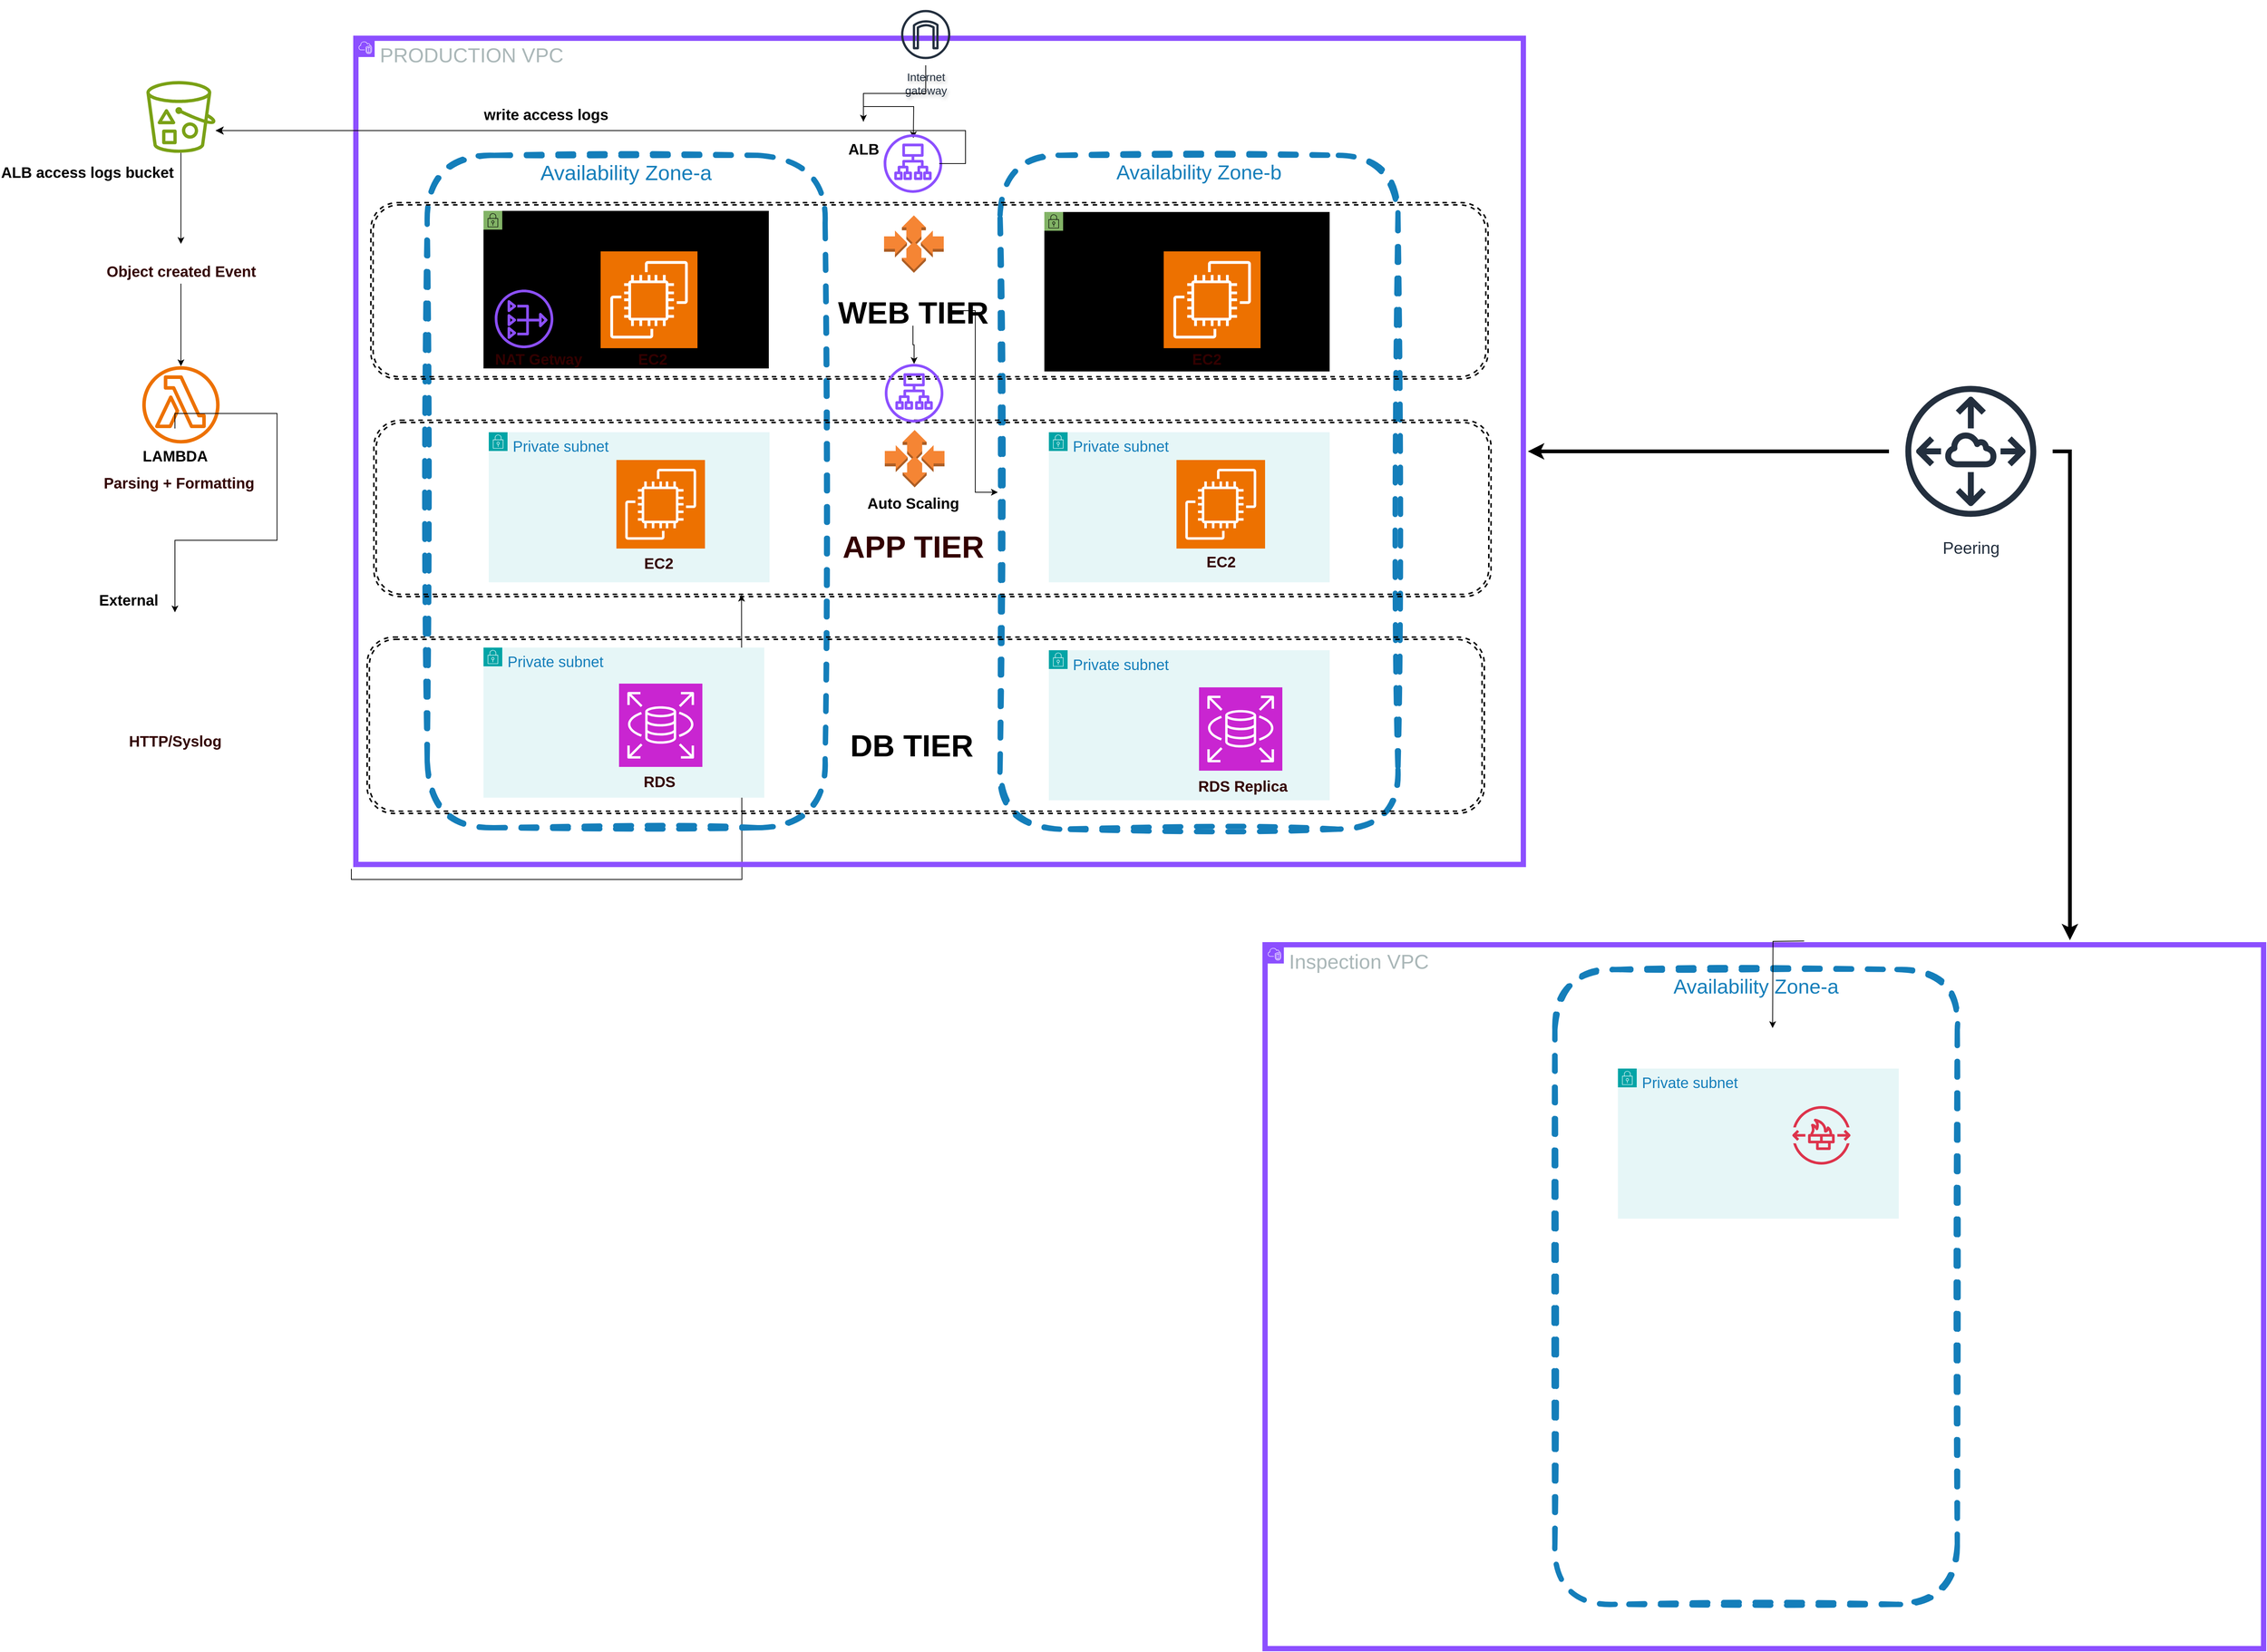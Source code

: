 <mxfile version="28.1.1">
  <diagram name="Page-1" id="6AxY8d68MYG01BG7uqcW">
    <mxGraphModel dx="4360" dy="1512" grid="0" gridSize="10" guides="1" tooltips="1" connect="1" arrows="1" fold="1" page="1" pageScale="1" pageWidth="1600" pageHeight="1200" background="light-dark(#FFFFFF,#FFFFFF)" math="0" shadow="0">
      <root>
        <mxCell id="0" />
        <mxCell id="1" parent="0" />
        <mxCell id="VVqcYURe2gfnDvIVS-2d-152" value="Private subnet" style="points=[[0,0],[0.25,0],[0.5,0],[0.75,0],[1,0],[1,0.25],[1,0.5],[1,0.75],[1,1],[0.75,1],[0.5,1],[0.25,1],[0,1],[0,0.75],[0,0.5],[0,0.25]];outlineConnect=0;gradientColor=none;html=1;whiteSpace=wrap;fontSize=20;fontStyle=0;container=1;pointerEvents=0;collapsible=0;recursiveResize=0;shape=mxgraph.aws4.group;grIcon=mxgraph.aws4.group_security_group;grStroke=0;strokeColor=#00A4A6;fillColor=light-dark(#E6F6F7,#FFCCCC);verticalAlign=top;align=left;spacingLeft=30;fontColor=light-dark(#147EBA,#000066);dashed=0;" vertex="1" parent="1">
          <mxGeometry x="589" y="1443" width="374" height="200" as="geometry" />
        </mxCell>
        <mxCell id="VVqcYURe2gfnDvIVS-2d-6" style="edgeStyle=orthogonalEdgeStyle;rounded=0;orthogonalLoop=1;jettySize=auto;html=1;exitX=0;exitY=1;exitDx=0;exitDy=0;" edge="1" parent="1" source="VVqcYURe2gfnDvIVS-2d-5">
          <mxGeometry relative="1" as="geometry">
            <mxPoint x="-578.333" y="811.667" as="targetPoint" />
          </mxGeometry>
        </mxCell>
        <mxCell id="VVqcYURe2gfnDvIVS-2d-5" value="PRODUCTION VPC" style="points=[[0,0],[0.25,0],[0.5,0],[0.75,0],[1,0],[1,0.25],[1,0.5],[1,0.75],[1,1],[0.75,1],[0.5,1],[0.25,1],[0,1],[0,0.75],[0,0.5],[0,0.25]];outlineConnect=0;gradientColor=none;html=1;whiteSpace=wrap;fontSize=27;fontStyle=0;container=1;pointerEvents=0;collapsible=0;recursiveResize=0;shape=mxgraph.aws4.group;grIcon=mxgraph.aws4.group_vpc2;strokeColor=#8C4FFF;fillColor=none;verticalAlign=top;align=left;spacingLeft=30;fontColor=#AAB7B8;strokeWidth=7;perimeterSpacing=6;" vertex="1" parent="1">
          <mxGeometry x="-1092" y="70" width="1555" height="1101" as="geometry" />
        </mxCell>
        <mxCell id="VVqcYURe2gfnDvIVS-2d-8" value="Availability Zone-a" style="fillColor=none;strokeColor=#147EBA;dashed=1;verticalAlign=top;fontStyle=0;fontColor=#147EBA;whiteSpace=wrap;html=1;strokeWidth=7;rounded=1;glass=0;sketch=1;curveFitting=1;jiggle=2;arcSize=17;fontSize=28;" vertex="1" parent="VVqcYURe2gfnDvIVS-2d-5">
          <mxGeometry x="95" y="156" width="530" height="896" as="geometry" />
        </mxCell>
        <mxCell id="VVqcYURe2gfnDvIVS-2d-9" value="Availability Zone-b" style="fillColor=none;strokeColor=#147EBA;dashed=1;verticalAlign=top;fontStyle=0;fontColor=#147EBA;whiteSpace=wrap;html=1;strokeWidth=7;perimeterSpacing=3;rounded=1;glass=0;shadow=0;sketch=1;curveFitting=1;jiggle=2;fontSize=27;" vertex="1" parent="VVqcYURe2gfnDvIVS-2d-5">
          <mxGeometry x="858" y="156" width="530" height="898" as="geometry" />
        </mxCell>
        <mxCell id="VVqcYURe2gfnDvIVS-2d-26" value="" style="edgeStyle=orthogonalEdgeStyle;rounded=0;orthogonalLoop=1;jettySize=auto;html=1;" edge="1" parent="VVqcYURe2gfnDvIVS-2d-5" source="VVqcYURe2gfnDvIVS-2d-89">
          <mxGeometry relative="1" as="geometry">
            <mxPoint x="742.5" y="133" as="targetPoint" />
          </mxGeometry>
        </mxCell>
        <mxCell id="VVqcYURe2gfnDvIVS-2d-10" value="Internet&#xa;gateway" style="sketch=0;outlineConnect=0;fontColor=light-dark(#232F3E, #021731);gradientColor=none;strokeColor=light-dark(#232F3E,#0000FF);fillColor=none;dashed=0;verticalLabelPosition=bottom;verticalAlign=top;align=center;html=1;fontSize=15;fontStyle=0;aspect=fixed;shape=mxgraph.aws4.resourceIcon;resIcon=mxgraph.aws4.internet_gateway;strokeWidth=10;textShadow=1;" vertex="1" parent="VVqcYURe2gfnDvIVS-2d-5">
          <mxGeometry x="718" y="-46" width="82" height="82" as="geometry" />
        </mxCell>
        <mxCell id="VVqcYURe2gfnDvIVS-2d-12" value="" style="shape=ext;double=1;rounded=1;whiteSpace=wrap;html=1;fillColor=none;strokeWidth=2;strokeColor=light-dark(#000000,#990000);dashed=1;" vertex="1" parent="VVqcYURe2gfnDvIVS-2d-5">
          <mxGeometry x="20" y="219" width="1488" height="235" as="geometry" />
        </mxCell>
        <mxCell id="VVqcYURe2gfnDvIVS-2d-13" value="" style="shape=ext;double=1;rounded=1;whiteSpace=wrap;html=1;fillColor=none;strokeWidth=2;strokeColor=light-dark(#000000,#990000);dashed=1;" vertex="1" parent="VVqcYURe2gfnDvIVS-2d-5">
          <mxGeometry x="24" y="509" width="1488" height="235" as="geometry" />
        </mxCell>
        <mxCell id="VVqcYURe2gfnDvIVS-2d-14" value="" style="shape=ext;double=1;rounded=1;whiteSpace=wrap;html=1;fillColor=none;strokeWidth=2;strokeColor=light-dark(#000000,#990000);dashed=1;" vertex="1" parent="VVqcYURe2gfnDvIVS-2d-5">
          <mxGeometry x="15" y="798" width="1488" height="235" as="geometry" />
        </mxCell>
        <mxCell id="VVqcYURe2gfnDvIVS-2d-21" value="" style="outlineConnect=0;dashed=0;verticalLabelPosition=bottom;verticalAlign=top;align=center;html=1;shape=mxgraph.aws3.auto_scaling;fillColor=#F58534;gradientColor=none;" vertex="1" parent="VVqcYURe2gfnDvIVS-2d-5">
          <mxGeometry x="703.5" y="236" width="79.5" height="76.5" as="geometry" />
        </mxCell>
        <mxCell id="VVqcYURe2gfnDvIVS-2d-24" value="Public subnet" style="points=[[0,0],[0.25,0],[0.5,0],[0.75,0],[1,0],[1,0.25],[1,0.5],[1,0.75],[1,1],[0.75,1],[0.5,1],[0.25,1],[0,1],[0,0.75],[0,0.5],[0,0.25]];outlineConnect=0;gradientColor=none;fontSize=24;fontStyle=1;container=1;pointerEvents=0;collapsible=0;recursiveResize=0;shape=mxgraph.aws4.group;grIcon=mxgraph.aws4.group_security_group;grStroke=0;strokeColor=light-dark(#82B366,#006600);fillColor=light-dark(#000000,#CCFF99);verticalAlign=top;align=left;spacingLeft=30;dashed=0;strokeWidth=22;perimeterSpacing=5;labelBackgroundColor=none;textShadow=0;html=1;whiteSpace=wrap;fontFamily=Helvetica;labelBorderColor=none;spacing=-1;fontColor=light-dark(#000000,#009900);" vertex="1" parent="VVqcYURe2gfnDvIVS-2d-5">
          <mxGeometry x="170" y="230" width="380" height="210" as="geometry" />
        </mxCell>
        <mxCell id="VVqcYURe2gfnDvIVS-2d-17" value="" style="sketch=0;points=[[0,0,0],[0.25,0,0],[0.5,0,0],[0.75,0,0],[1,0,0],[0,1,0],[0.25,1,0],[0.5,1,0],[0.75,1,0],[1,1,0],[0,0.25,0],[0,0.5,0],[0,0.75,0],[1,0.25,0],[1,0.5,0],[1,0.75,0]];outlineConnect=0;fontColor=#232F3E;fillColor=#ED7100;strokeColor=#ffffff;dashed=0;verticalLabelPosition=bottom;verticalAlign=top;align=center;html=1;fontSize=12;fontStyle=0;aspect=fixed;shape=mxgraph.aws4.resourceIcon;resIcon=mxgraph.aws4.ec2;" vertex="1" parent="VVqcYURe2gfnDvIVS-2d-5">
          <mxGeometry x="326" y="284" width="129" height="129" as="geometry" />
        </mxCell>
        <mxCell id="VVqcYURe2gfnDvIVS-2d-15" value="" style="sketch=0;outlineConnect=0;fontColor=#232F3E;gradientColor=none;fillColor=#8C4FFF;strokeColor=none;dashed=0;verticalLabelPosition=bottom;verticalAlign=top;align=center;html=1;fontSize=12;fontStyle=0;aspect=fixed;pointerEvents=1;shape=mxgraph.aws4.nat_gateway;" vertex="1" parent="VVqcYURe2gfnDvIVS-2d-5">
          <mxGeometry x="185" y="335" width="78" height="78" as="geometry" />
        </mxCell>
        <mxCell id="VVqcYURe2gfnDvIVS-2d-25" value="Public subnet" style="points=[[0,0],[0.25,0],[0.5,0],[0.75,0],[1,0],[1,0.25],[1,0.5],[1,0.75],[1,1],[0.75,1],[0.5,1],[0.25,1],[0,1],[0,0.75],[0,0.5],[0,0.25]];outlineConnect=0;gradientColor=none;fontSize=24;fontStyle=1;container=1;pointerEvents=0;collapsible=0;recursiveResize=0;shape=mxgraph.aws4.group;grIcon=mxgraph.aws4.group_security_group;grStroke=0;strokeColor=light-dark(#82B366,#006600);fillColor=light-dark(#000000,#CCFF99);verticalAlign=top;align=left;spacingLeft=30;dashed=0;strokeWidth=22;perimeterSpacing=5;labelBackgroundColor=none;textShadow=0;html=1;whiteSpace=wrap;fontFamily=Helvetica;labelBorderColor=none;spacing=-1;fontColor=light-dark(#000000,#009900);" vertex="1" parent="VVqcYURe2gfnDvIVS-2d-5">
          <mxGeometry x="917" y="231.5" width="380" height="212.5" as="geometry" />
        </mxCell>
        <mxCell id="VVqcYURe2gfnDvIVS-2d-93" value="&lt;h1&gt;&lt;font style=&quot;color: light-dark(rgb(51, 0, 0), rgb(20, 17, 17));&quot;&gt;&lt;span style=&quot;font-size: 20px;&quot;&gt;EC2&lt;/span&gt;&lt;/font&gt;&lt;/h1&gt;" style="text;strokeColor=none;fillColor=none;html=1;fontSize=24;fontStyle=1;verticalAlign=middle;align=center;" vertex="1" parent="VVqcYURe2gfnDvIVS-2d-25">
          <mxGeometry x="100" y="159.5" width="232" height="53" as="geometry" />
        </mxCell>
        <mxCell id="VVqcYURe2gfnDvIVS-2d-27" value="" style="sketch=0;points=[[0,0,0],[0.25,0,0],[0.5,0,0],[0.75,0,0],[1,0,0],[0,1,0],[0.25,1,0],[0.5,1,0],[0.75,1,0],[1,1,0],[0,0.25,0],[0,0.5,0],[0,0.75,0],[1,0.25,0],[1,0.5,0],[1,0.75,0]];outlineConnect=0;fontColor=#232F3E;fillColor=#ED7100;strokeColor=#ffffff;dashed=0;verticalLabelPosition=bottom;verticalAlign=top;align=center;html=1;fontSize=13;fontStyle=0;aspect=fixed;shape=mxgraph.aws4.resourceIcon;resIcon=mxgraph.aws4.ec2;" vertex="1" parent="VVqcYURe2gfnDvIVS-2d-5">
          <mxGeometry x="1076" y="284" width="129" height="129" as="geometry" />
        </mxCell>
        <mxCell id="VVqcYURe2gfnDvIVS-2d-28" value="Private subnet" style="points=[[0,0],[0.25,0],[0.5,0],[0.75,0],[1,0],[1,0.25],[1,0.5],[1,0.75],[1,1],[0.75,1],[0.5,1],[0.25,1],[0,1],[0,0.75],[0,0.5],[0,0.25]];outlineConnect=0;gradientColor=none;html=1;whiteSpace=wrap;fontSize=20;fontStyle=0;container=1;pointerEvents=0;collapsible=0;recursiveResize=0;shape=mxgraph.aws4.group;grIcon=mxgraph.aws4.group_security_group;grStroke=0;strokeColor=#00A4A6;fillColor=light-dark(#E6F6F7,#99CCFF);verticalAlign=top;align=left;spacingLeft=30;fontColor=light-dark(#147EBA,#000066);dashed=0;" vertex="1" parent="VVqcYURe2gfnDvIVS-2d-5">
          <mxGeometry x="177" y="525" width="374" height="200" as="geometry" />
        </mxCell>
        <mxCell id="VVqcYURe2gfnDvIVS-2d-18" value="" style="sketch=0;points=[[0,0,0],[0.25,0,0],[0.5,0,0],[0.75,0,0],[1,0,0],[0,1,0],[0.25,1,0],[0.5,1,0],[0.75,1,0],[1,1,0],[0,0.25,0],[0,0.5,0],[0,0.75,0],[1,0.25,0],[1,0.5,0],[1,0.75,0]];outlineConnect=0;fontColor=#232F3E;fillColor=#ED7100;strokeColor=#ffffff;dashed=0;verticalLabelPosition=bottom;verticalAlign=top;align=center;html=1;fontSize=12;fontStyle=0;aspect=fixed;shape=mxgraph.aws4.resourceIcon;resIcon=mxgraph.aws4.ec2;" vertex="1" parent="VVqcYURe2gfnDvIVS-2d-28">
          <mxGeometry x="170" y="37" width="118" height="118" as="geometry" />
        </mxCell>
        <mxCell id="VVqcYURe2gfnDvIVS-2d-95" value="&lt;h1&gt;&lt;font style=&quot;color: light-dark(rgb(51, 0, 0), rgb(20, 17, 17));&quot;&gt;&lt;span style=&quot;font-size: 20px;&quot;&gt;EC2&lt;/span&gt;&lt;/font&gt;&lt;/h1&gt;" style="text;strokeColor=none;fillColor=none;html=1;fontSize=24;fontStyle=1;verticalAlign=middle;align=center;" vertex="1" parent="VVqcYURe2gfnDvIVS-2d-28">
          <mxGeometry x="110" y="138" width="232" height="53" as="geometry" />
        </mxCell>
        <mxCell id="VVqcYURe2gfnDvIVS-2d-35" value="Private subnet" style="points=[[0,0],[0.25,0],[0.5,0],[0.75,0],[1,0],[1,0.25],[1,0.5],[1,0.75],[1,1],[0.75,1],[0.5,1],[0.25,1],[0,1],[0,0.75],[0,0.5],[0,0.25]];outlineConnect=0;gradientColor=none;html=1;whiteSpace=wrap;fontSize=20;fontStyle=0;container=1;pointerEvents=0;collapsible=0;recursiveResize=0;shape=mxgraph.aws4.group;grIcon=mxgraph.aws4.group_security_group;grStroke=0;strokeColor=#00A4A6;fillColor=light-dark(#E6F6F7,#99CCFF);verticalAlign=top;align=left;spacingLeft=30;fontColor=light-dark(#147EBA,#000066);dashed=0;" vertex="1" parent="VVqcYURe2gfnDvIVS-2d-5">
          <mxGeometry x="170" y="812" width="374" height="200" as="geometry" />
        </mxCell>
        <mxCell id="VVqcYURe2gfnDvIVS-2d-19" value="" style="sketch=0;points=[[0,0,0],[0.25,0,0],[0.5,0,0],[0.75,0,0],[1,0,0],[0,1,0],[0.25,1,0],[0.5,1,0],[0.75,1,0],[1,1,0],[0,0.25,0],[0,0.5,0],[0,0.75,0],[1,0.25,0],[1,0.5,0],[1,0.75,0]];outlineConnect=0;fontColor=#232F3E;fillColor=#C925D1;strokeColor=#ffffff;dashed=0;verticalLabelPosition=bottom;verticalAlign=top;align=center;html=1;fontSize=12;fontStyle=0;aspect=fixed;shape=mxgraph.aws4.resourceIcon;resIcon=mxgraph.aws4.rds;" vertex="1" parent="VVqcYURe2gfnDvIVS-2d-35">
          <mxGeometry x="180.5" y="48" width="111" height="111" as="geometry" />
        </mxCell>
        <mxCell id="VVqcYURe2gfnDvIVS-2d-33" value="Private subnet" style="points=[[0,0],[0.25,0],[0.5,0],[0.75,0],[1,0],[1,0.25],[1,0.5],[1,0.75],[1,1],[0.75,1],[0.5,1],[0.25,1],[0,1],[0,0.75],[0,0.5],[0,0.25]];outlineConnect=0;gradientColor=none;html=1;whiteSpace=wrap;fontSize=20;fontStyle=0;container=1;pointerEvents=0;collapsible=0;recursiveResize=0;shape=mxgraph.aws4.group;grIcon=mxgraph.aws4.group_security_group;grStroke=0;strokeColor=#00A4A6;fillColor=light-dark(#E6F6F7,#99CCFF);verticalAlign=top;align=left;spacingLeft=30;fontColor=light-dark(#147EBA,#000066);dashed=0;" vertex="1" parent="VVqcYURe2gfnDvIVS-2d-5">
          <mxGeometry x="923" y="525" width="374" height="200" as="geometry" />
        </mxCell>
        <mxCell id="VVqcYURe2gfnDvIVS-2d-34" value="" style="sketch=0;points=[[0,0,0],[0.25,0,0],[0.5,0,0],[0.75,0,0],[1,0,0],[0,1,0],[0.25,1,0],[0.5,1,0],[0.75,1,0],[1,1,0],[0,0.25,0],[0,0.5,0],[0,0.75,0],[1,0.25,0],[1,0.5,0],[1,0.75,0]];outlineConnect=0;fontColor=#232F3E;fillColor=#ED7100;strokeColor=#ffffff;dashed=0;verticalLabelPosition=bottom;verticalAlign=top;align=center;html=1;fontSize=12;fontStyle=0;aspect=fixed;shape=mxgraph.aws4.resourceIcon;resIcon=mxgraph.aws4.ec2;" vertex="1" parent="VVqcYURe2gfnDvIVS-2d-33">
          <mxGeometry x="170" y="37" width="118" height="118" as="geometry" />
        </mxCell>
        <mxCell id="VVqcYURe2gfnDvIVS-2d-94" value="&lt;h1&gt;&lt;font style=&quot;color: light-dark(rgb(51, 0, 0), rgb(20, 17, 17));&quot;&gt;&lt;span style=&quot;font-size: 20px;&quot;&gt;EC2&lt;/span&gt;&lt;/font&gt;&lt;/h1&gt;" style="text;strokeColor=none;fillColor=none;html=1;fontSize=24;fontStyle=1;verticalAlign=middle;align=center;" vertex="1" parent="VVqcYURe2gfnDvIVS-2d-33">
          <mxGeometry x="113" y="136" width="232" height="53" as="geometry" />
        </mxCell>
        <mxCell id="VVqcYURe2gfnDvIVS-2d-31" value="Private subnet" style="points=[[0,0],[0.25,0],[0.5,0],[0.75,0],[1,0],[1,0.25],[1,0.5],[1,0.75],[1,1],[0.75,1],[0.5,1],[0.25,1],[0,1],[0,0.75],[0,0.5],[0,0.25]];outlineConnect=0;gradientColor=none;html=1;whiteSpace=wrap;fontSize=20;fontStyle=0;container=1;pointerEvents=0;collapsible=0;recursiveResize=0;shape=mxgraph.aws4.group;grIcon=mxgraph.aws4.group_security_group;grStroke=0;strokeColor=#00A4A6;fillColor=light-dark(#E6F6F7,#99CCFF);verticalAlign=top;align=left;spacingLeft=30;fontColor=light-dark(#147EBA,#000066);dashed=0;" vertex="1" parent="VVqcYURe2gfnDvIVS-2d-5">
          <mxGeometry x="923" y="815.5" width="374" height="200" as="geometry" />
        </mxCell>
        <mxCell id="VVqcYURe2gfnDvIVS-2d-37" value="" style="sketch=0;points=[[0,0,0],[0.25,0,0],[0.5,0,0],[0.75,0,0],[1,0,0],[0,1,0],[0.25,1,0],[0.5,1,0],[0.75,1,0],[1,1,0],[0,0.25,0],[0,0.5,0],[0,0.75,0],[1,0.25,0],[1,0.5,0],[1,0.75,0]];outlineConnect=0;fontColor=#232F3E;fillColor=#C925D1;strokeColor=#ffffff;dashed=0;verticalLabelPosition=bottom;verticalAlign=top;align=center;html=1;fontSize=12;fontStyle=0;aspect=fixed;shape=mxgraph.aws4.resourceIcon;resIcon=mxgraph.aws4.rds;" vertex="1" parent="VVqcYURe2gfnDvIVS-2d-31">
          <mxGeometry x="200" y="49.5" width="111" height="111" as="geometry" />
        </mxCell>
        <mxCell id="VVqcYURe2gfnDvIVS-2d-41" value="" style="outlineConnect=0;dashed=0;verticalLabelPosition=bottom;verticalAlign=top;align=center;html=1;shape=mxgraph.aws3.auto_scaling;fillColor=#F58534;gradientColor=none;" vertex="1" parent="VVqcYURe2gfnDvIVS-2d-5">
          <mxGeometry x="704.5" y="522" width="79.5" height="76.5" as="geometry" />
        </mxCell>
        <mxCell id="VVqcYURe2gfnDvIVS-2d-43" value="" style="sketch=0;outlineConnect=0;fontColor=#232F3E;gradientColor=none;fillColor=#8C4FFF;strokeColor=none;dashed=0;verticalLabelPosition=bottom;verticalAlign=top;align=center;html=1;fontSize=12;fontStyle=0;aspect=fixed;pointerEvents=1;shape=mxgraph.aws4.application_load_balancer;" vertex="1" parent="VVqcYURe2gfnDvIVS-2d-5">
          <mxGeometry x="703" y="128" width="78" height="78" as="geometry" />
        </mxCell>
        <mxCell id="VVqcYURe2gfnDvIVS-2d-42" value="" style="sketch=0;outlineConnect=0;fontColor=#232F3E;gradientColor=none;fillColor=#8C4FFF;strokeColor=none;dashed=0;verticalLabelPosition=bottom;verticalAlign=top;align=center;html=1;fontSize=12;fontStyle=0;aspect=fixed;pointerEvents=1;shape=mxgraph.aws4.application_load_balancer;" vertex="1" parent="VVqcYURe2gfnDvIVS-2d-5">
          <mxGeometry x="704.5" y="434" width="78" height="78" as="geometry" />
        </mxCell>
        <mxCell id="VVqcYURe2gfnDvIVS-2d-45" value="" style="edgeStyle=orthogonalEdgeStyle;rounded=0;orthogonalLoop=1;jettySize=auto;html=1;" edge="1" parent="VVqcYURe2gfnDvIVS-2d-5" source="VVqcYURe2gfnDvIVS-2d-44" target="VVqcYURe2gfnDvIVS-2d-9">
          <mxGeometry relative="1" as="geometry" />
        </mxCell>
        <mxCell id="VVqcYURe2gfnDvIVS-2d-46" value="" style="edgeStyle=orthogonalEdgeStyle;rounded=0;orthogonalLoop=1;jettySize=auto;html=1;" edge="1" parent="VVqcYURe2gfnDvIVS-2d-5" source="VVqcYURe2gfnDvIVS-2d-44" target="VVqcYURe2gfnDvIVS-2d-42">
          <mxGeometry relative="1" as="geometry" />
        </mxCell>
        <mxCell id="VVqcYURe2gfnDvIVS-2d-44" value="&lt;h1&gt;&lt;font style=&quot;color: light-dark(rgb(0, 0, 0), rgb(51, 0, 0)); font-size: 41px;&quot;&gt;WEB TIER&lt;/font&gt;&lt;/h1&gt;" style="text;strokeColor=none;fillColor=none;html=1;fontSize=24;fontStyle=1;verticalAlign=middle;align=center;" vertex="1" parent="VVqcYURe2gfnDvIVS-2d-5">
          <mxGeometry x="692" y="343" width="100" height="40" as="geometry" />
        </mxCell>
        <mxCell id="VVqcYURe2gfnDvIVS-2d-76" value="&lt;h1&gt;&lt;font style=&quot;font-size: 41px; color: light-dark(rgb(0, 0, 0), rgb(102, 0, 102));&quot;&gt;DB TIER&lt;/font&gt;&lt;/h1&gt;" style="text;strokeColor=none;fillColor=none;html=1;fontSize=24;fontStyle=1;verticalAlign=middle;align=center;" vertex="1" parent="VVqcYURe2gfnDvIVS-2d-5">
          <mxGeometry x="690" y="920" width="100" height="40" as="geometry" />
        </mxCell>
        <mxCell id="VVqcYURe2gfnDvIVS-2d-75" value="&lt;h1&gt;&lt;font style=&quot;color: light-dark(rgb(51, 0, 0), rgb(153, 76, 0));&quot;&gt;&lt;span style=&quot;font-size: 41px;&quot;&gt;APP TIER&lt;/span&gt;&lt;/font&gt;&lt;/h1&gt;" style="text;strokeColor=none;fillColor=none;html=1;fontSize=24;fontStyle=1;verticalAlign=middle;align=center;" vertex="1" parent="VVqcYURe2gfnDvIVS-2d-5">
          <mxGeometry x="692" y="655" width="100" height="40" as="geometry" />
        </mxCell>
        <mxCell id="VVqcYURe2gfnDvIVS-2d-79" value="" style="edgeStyle=elbowEdgeStyle;elbow=horizontal;endArrow=classic;html=1;curved=0;rounded=0;endSize=8;startSize=8;strokeColor=light-dark(#000000,#006633);" edge="1" parent="VVqcYURe2gfnDvIVS-2d-5" target="VVqcYURe2gfnDvIVS-2d-77">
          <mxGeometry width="50" height="50" relative="1" as="geometry">
            <mxPoint x="777" y="167" as="sourcePoint" />
            <mxPoint x="1780" y="122" as="targetPoint" />
            <Array as="points">
              <mxPoint x="812" y="123" />
            </Array>
          </mxGeometry>
        </mxCell>
        <mxCell id="VVqcYURe2gfnDvIVS-2d-80" value="&lt;h1&gt;&lt;font style=&quot;font-size: 20px; color: light-dark(rgb(0, 0, 0), rgb(0, 102, 0));&quot;&gt;write access logs&lt;/font&gt;&lt;/h1&gt;" style="text;strokeColor=none;fillColor=none;html=1;fontSize=24;fontStyle=1;verticalAlign=middle;align=center;" vertex="1" parent="VVqcYURe2gfnDvIVS-2d-5">
          <mxGeometry x="137" y="65" width="232" height="53" as="geometry" />
        </mxCell>
        <mxCell id="VVqcYURe2gfnDvIVS-2d-90" value="" style="edgeStyle=orthogonalEdgeStyle;rounded=0;orthogonalLoop=1;jettySize=auto;html=1;" edge="1" parent="VVqcYURe2gfnDvIVS-2d-5" source="VVqcYURe2gfnDvIVS-2d-10" target="VVqcYURe2gfnDvIVS-2d-89">
          <mxGeometry relative="1" as="geometry">
            <mxPoint x="777" y="96" as="sourcePoint" />
            <mxPoint x="760.5" y="193" as="targetPoint" />
          </mxGeometry>
        </mxCell>
        <mxCell id="VVqcYURe2gfnDvIVS-2d-91" value="&lt;h1&gt;&lt;font style=&quot;color: light-dark(rgb(0, 0, 0), rgb(51, 0, 0)); font-size: 20px;&quot;&gt;Auto Scaling&lt;/font&gt;&lt;/h1&gt;" style="text;strokeColor=none;fillColor=none;html=1;fontSize=24;fontStyle=1;verticalAlign=middle;align=center;" vertex="1" parent="VVqcYURe2gfnDvIVS-2d-5">
          <mxGeometry x="626" y="583" width="232" height="53" as="geometry" />
        </mxCell>
        <mxCell id="VVqcYURe2gfnDvIVS-2d-92" value="&lt;h1&gt;&lt;font style=&quot;color: light-dark(rgb(51, 0, 0), rgb(20, 17, 17));&quot;&gt;&lt;span style=&quot;font-size: 20px;&quot;&gt;EC2&lt;/span&gt;&lt;/font&gt;&lt;/h1&gt;" style="text;strokeColor=none;fillColor=none;html=1;fontSize=24;fontStyle=1;verticalAlign=middle;align=center;" vertex="1" parent="VVqcYURe2gfnDvIVS-2d-5">
          <mxGeometry x="279" y="391" width="232" height="53" as="geometry" />
        </mxCell>
        <mxCell id="VVqcYURe2gfnDvIVS-2d-96" value="&lt;h1&gt;&lt;font style=&quot;color: light-dark(rgb(51, 0, 0), rgb(20, 17, 17));&quot;&gt;&lt;span style=&quot;font-size: 20px;&quot;&gt;NAT Getway&lt;/span&gt;&lt;/font&gt;&lt;/h1&gt;" style="text;strokeColor=none;fillColor=none;html=1;fontSize=24;fontStyle=1;verticalAlign=middle;align=center;" vertex="1" parent="VVqcYURe2gfnDvIVS-2d-5">
          <mxGeometry x="127" y="391" width="232" height="53" as="geometry" />
        </mxCell>
        <mxCell id="VVqcYURe2gfnDvIVS-2d-97" value="&lt;h1&gt;&lt;font style=&quot;color: light-dark(rgb(51, 0, 0), rgb(20, 17, 17));&quot;&gt;&lt;span style=&quot;font-size: 20px;&quot;&gt;RDS&lt;/span&gt;&lt;/font&gt;&lt;/h1&gt;" style="text;strokeColor=none;fillColor=none;html=1;fontSize=24;fontStyle=1;verticalAlign=middle;align=center;" vertex="1" parent="VVqcYURe2gfnDvIVS-2d-5">
          <mxGeometry x="288" y="954" width="232" height="53" as="geometry" />
        </mxCell>
        <mxCell id="VVqcYURe2gfnDvIVS-2d-98" value="&lt;h1&gt;&lt;font style=&quot;color: light-dark(rgb(51, 0, 0), rgb(20, 17, 17));&quot;&gt;&lt;span style=&quot;font-size: 20px;&quot;&gt;RDS Replica&lt;/span&gt;&lt;/font&gt;&lt;/h1&gt;" style="text;strokeColor=none;fillColor=none;html=1;fontSize=24;fontStyle=1;verticalAlign=middle;align=center;" vertex="1" parent="VVqcYURe2gfnDvIVS-2d-5">
          <mxGeometry x="1065" y="960" width="232" height="53" as="geometry" />
        </mxCell>
        <mxCell id="VVqcYURe2gfnDvIVS-2d-89" value="&lt;h1&gt;&lt;font style=&quot;color: light-dark(rgb(0, 0, 0), rgb(51, 0, 0)); font-size: 20px;&quot;&gt;ALB&lt;/font&gt;&lt;/h1&gt;" style="text;strokeColor=none;fillColor=none;html=1;fontSize=24;fontStyle=1;verticalAlign=middle;align=center;" vertex="1" parent="VVqcYURe2gfnDvIVS-2d-5">
          <mxGeometry x="560" y="111" width="232" height="53" as="geometry" />
        </mxCell>
        <mxCell id="VVqcYURe2gfnDvIVS-2d-83" style="edgeStyle=orthogonalEdgeStyle;rounded=0;orthogonalLoop=1;jettySize=auto;html=1;strokeColor=light-dark(#000000,#663300);" edge="1" parent="1" source="VVqcYURe2gfnDvIVS-2d-85" target="VVqcYURe2gfnDvIVS-2d-81">
          <mxGeometry relative="1" as="geometry" />
        </mxCell>
        <mxCell id="VVqcYURe2gfnDvIVS-2d-77" value="" style="sketch=0;outlineConnect=0;fontColor=#232F3E;gradientColor=none;fillColor=#7AA116;strokeColor=none;dashed=0;verticalLabelPosition=bottom;verticalAlign=top;align=center;html=1;fontSize=12;fontStyle=0;aspect=fixed;pointerEvents=1;shape=mxgraph.aws4.bucket_with_objects;" vertex="1" parent="1">
          <mxGeometry x="-1371" y="127" width="92" height="95.68" as="geometry" />
        </mxCell>
        <mxCell id="VVqcYURe2gfnDvIVS-2d-78" value="&lt;h1&gt;&lt;font style=&quot;color: light-dark(rgb(0, 0, 0), rgb(51, 0, 0)); font-size: 20px;&quot;&gt;ALB access logs bucket&lt;/font&gt;&lt;/h1&gt;" style="text;strokeColor=none;fillColor=none;html=1;fontSize=24;fontStyle=1;verticalAlign=middle;align=center;" vertex="1" parent="1">
          <mxGeometry x="-1566" y="212" width="232" height="53" as="geometry" />
        </mxCell>
        <mxCell id="VVqcYURe2gfnDvIVS-2d-81" value="" style="sketch=0;outlineConnect=0;fontColor=#232F3E;gradientColor=none;fillColor=#ED7100;strokeColor=none;dashed=0;verticalLabelPosition=bottom;verticalAlign=top;align=center;html=1;fontSize=12;fontStyle=0;aspect=fixed;pointerEvents=1;shape=mxgraph.aws4.lambda_function;" vertex="1" parent="1">
          <mxGeometry x="-1376.5" y="507" width="103" height="103" as="geometry" />
        </mxCell>
        <mxCell id="VVqcYURe2gfnDvIVS-2d-84" value="&lt;h1&gt;&lt;font style=&quot;color: light-dark(rgb(0, 0, 0), rgb(51, 0, 0)); font-size: 20px;&quot;&gt;LAMBDA&lt;/font&gt;&lt;/h1&gt;" style="text;strokeColor=none;fillColor=none;html=1;fontSize=24;fontStyle=1;verticalAlign=middle;align=center;" vertex="1" parent="1">
          <mxGeometry x="-1449" y="590" width="232" height="53" as="geometry" />
        </mxCell>
        <mxCell id="VVqcYURe2gfnDvIVS-2d-86" value="" style="edgeStyle=orthogonalEdgeStyle;rounded=0;orthogonalLoop=1;jettySize=auto;html=1;strokeColor=light-dark(#000000,#663300);" edge="1" parent="1" source="VVqcYURe2gfnDvIVS-2d-77" target="VVqcYURe2gfnDvIVS-2d-85">
          <mxGeometry relative="1" as="geometry">
            <mxPoint x="740" y="248" as="sourcePoint" />
            <mxPoint x="740" y="476" as="targetPoint" />
          </mxGeometry>
        </mxCell>
        <mxCell id="VVqcYURe2gfnDvIVS-2d-85" value="&lt;h1&gt;&lt;font style=&quot;color: light-dark(rgb(51, 0, 0), rgb(102, 51, 0));&quot;&gt;&lt;span style=&quot;font-size: 20px;&quot;&gt;Object created Event&lt;/span&gt;&lt;/font&gt;&lt;/h1&gt;" style="text;strokeColor=none;fillColor=none;html=1;fontSize=24;fontStyle=1;verticalAlign=middle;align=center;" vertex="1" parent="1">
          <mxGeometry x="-1441" y="344" width="232" height="53" as="geometry" />
        </mxCell>
        <mxCell id="VVqcYURe2gfnDvIVS-2d-99" value="&lt;h1&gt;&lt;font style=&quot;color: light-dark(rgb(51, 0, 0), rgb(102, 51, 0));&quot;&gt;&lt;span style=&quot;font-size: 20px;&quot;&gt;Parsing + Formatting&lt;/span&gt;&lt;/font&gt;&lt;/h1&gt;" style="text;strokeColor=none;fillColor=none;html=1;fontSize=24;fontStyle=1;verticalAlign=middle;align=center;" vertex="1" parent="1">
          <mxGeometry x="-1444" y="626" width="232" height="53" as="geometry" />
        </mxCell>
        <mxCell id="VVqcYURe2gfnDvIVS-2d-100" value="" style="verticalLabelPosition=bottom;sketch=0;html=1;fillColor=light-dark(#FFFFFF,#990099);strokeColor=none;verticalAlign=top;align=center;points=[[0,0.5,0],[0.125,0.25,0],[0.25,0,0],[0.5,0,0],[0.75,0,0],[0.875,0.25,0],[1,0.5,0],[0.875,0.75,0],[0.75,1,0],[0.5,1,0],[0.125,0.75,0]];pointerEvents=1;shape=mxgraph.cisco_safe.compositeIcon;bgIcon=mxgraph.cisco_safe.design.blank_device;resIcon=mxgraph.cisco_safe.design.siem_2;" vertex="1" parent="1">
          <mxGeometry x="-1423.25" y="835" width="180.5" height="146" as="geometry" />
        </mxCell>
        <mxCell id="VVqcYURe2gfnDvIVS-2d-101" style="edgeStyle=orthogonalEdgeStyle;rounded=0;orthogonalLoop=1;jettySize=auto;html=1;exitX=0.5;exitY=0;exitDx=0;exitDy=0;entryX=0.5;entryY=0;entryDx=0;entryDy=0;entryPerimeter=0;strokeColor=light-dark(#000000,#330033);" edge="1" parent="1" source="VVqcYURe2gfnDvIVS-2d-84" target="VVqcYURe2gfnDvIVS-2d-100">
          <mxGeometry relative="1" as="geometry" />
        </mxCell>
        <mxCell id="VVqcYURe2gfnDvIVS-2d-102" value="&lt;h1&gt;&lt;font style=&quot;color: light-dark(rgb(51, 0, 0), rgb(102, 51, 0));&quot;&gt;&lt;span style=&quot;font-size: 20px;&quot;&gt;HTTP/Syslog&lt;/span&gt;&lt;/font&gt;&lt;/h1&gt;" style="text;strokeColor=none;fillColor=none;html=1;fontSize=24;fontStyle=1;verticalAlign=middle;align=center;" vertex="1" parent="1">
          <mxGeometry x="-1449" y="970" width="232" height="53" as="geometry" />
        </mxCell>
        <mxCell id="VVqcYURe2gfnDvIVS-2d-103" value="&lt;h1&gt;&lt;font style=&quot;color: light-dark(rgb(0, 0, 0), rgb(51, 0, 0)); font-size: 20px;&quot;&gt;External&lt;/font&gt;&lt;/h1&gt;" style="text;strokeColor=none;fillColor=none;html=1;fontSize=24;fontStyle=1;verticalAlign=middle;align=center;" vertex="1" parent="1">
          <mxGeometry x="-1511" y="782" width="232" height="53" as="geometry" />
        </mxCell>
        <mxCell id="VVqcYURe2gfnDvIVS-2d-105" value="Inspection VPC" style="points=[[0,0],[0.25,0],[0.5,0],[0.75,0],[1,0],[1,0.25],[1,0.5],[1,0.75],[1,1],[0.75,1],[0.5,1],[0.25,1],[0,1],[0,0.75],[0,0.5],[0,0.25]];outlineConnect=0;gradientColor=none;html=1;whiteSpace=wrap;fontSize=27;fontStyle=0;container=1;pointerEvents=0;collapsible=0;recursiveResize=0;shape=mxgraph.aws4.group;grIcon=mxgraph.aws4.group_vpc2;strokeColor=light-dark(#8C4FFF,#990000);fillColor=none;verticalAlign=top;align=left;spacingLeft=30;fontColor=#AAB7B8;strokeWidth=7;perimeterSpacing=6;" vertex="1" parent="1">
          <mxGeometry x="119" y="1278" width="1330" height="938" as="geometry" />
        </mxCell>
        <mxCell id="VVqcYURe2gfnDvIVS-2d-154" value="Availability Zone-a" style="fillColor=none;strokeColor=light-dark(#147EBA,#990000);dashed=1;verticalAlign=top;fontStyle=0;fontColor=#147EBA;whiteSpace=wrap;html=1;strokeWidth=7;perimeterSpacing=3;rounded=1;glass=0;shadow=0;sketch=1;curveFitting=1;jiggle=2;fontSize=27;" vertex="1" parent="VVqcYURe2gfnDvIVS-2d-105">
          <mxGeometry x="386" y="33" width="536" height="846" as="geometry" />
        </mxCell>
        <mxCell id="VVqcYURe2gfnDvIVS-2d-140" value="" style="edgeStyle=orthogonalEdgeStyle;rounded=0;orthogonalLoop=1;jettySize=auto;html=1;" edge="1" parent="VVqcYURe2gfnDvIVS-2d-105">
          <mxGeometry relative="1" as="geometry">
            <mxPoint x="718" y="-5" as="sourcePoint" />
            <mxPoint x="676" y="111" as="targetPoint" />
          </mxGeometry>
        </mxCell>
        <mxCell id="VVqcYURe2gfnDvIVS-2d-151" value="" style="sketch=0;outlineConnect=0;fontColor=#232F3E;gradientColor=none;fillColor=light-dark(#DD344C,#CC0000);strokeColor=none;dashed=0;verticalLabelPosition=bottom;verticalAlign=top;align=center;html=1;fontSize=12;fontStyle=0;aspect=fixed;pointerEvents=1;shape=mxgraph.aws4.network_firewall_endpoints;" vertex="1" parent="VVqcYURe2gfnDvIVS-2d-105">
          <mxGeometry x="702" y="215" width="78" height="78" as="geometry" />
        </mxCell>
        <mxCell id="VVqcYURe2gfnDvIVS-2d-148" style="edgeStyle=orthogonalEdgeStyle;rounded=0;orthogonalLoop=1;jettySize=auto;html=1;fontColor=light-dark(#000000,#330066);fontSize=13;strokeColor=light-dark(#000000,#660066);strokeWidth=5;" edge="1" parent="1" source="VVqcYURe2gfnDvIVS-2d-147" target="VVqcYURe2gfnDvIVS-2d-5">
          <mxGeometry relative="1" as="geometry" />
        </mxCell>
        <mxCell id="VVqcYURe2gfnDvIVS-2d-149" style="edgeStyle=orthogonalEdgeStyle;rounded=0;orthogonalLoop=1;jettySize=auto;html=1;strokeColor=light-dark(#000000,#660066);strokeWidth=5;" edge="1" parent="1" source="VVqcYURe2gfnDvIVS-2d-147" target="VVqcYURe2gfnDvIVS-2d-105">
          <mxGeometry relative="1" as="geometry">
            <Array as="points">
              <mxPoint x="1191" y="808" />
              <mxPoint x="1191" y="808" />
            </Array>
          </mxGeometry>
        </mxCell>
        <mxCell id="VVqcYURe2gfnDvIVS-2d-147" value="Peering" style="sketch=0;outlineConnect=0;fontColor=light-dark(#232F3E,#6600CC);gradientColor=none;strokeColor=light-dark(#232F3E,#7F00FF);fillColor=none;dashed=0;verticalLabelPosition=bottom;verticalAlign=top;align=center;html=1;fontSize=22;fontStyle=0;aspect=fixed;shape=mxgraph.aws4.resourceIcon;resIcon=mxgraph.aws4.peering;" vertex="1" parent="1">
          <mxGeometry x="950" y="511.5" width="218" height="218" as="geometry" />
        </mxCell>
      </root>
    </mxGraphModel>
  </diagram>
</mxfile>
